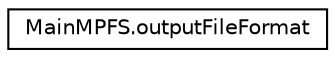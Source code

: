 digraph "Graphical Class Hierarchy"
{
  edge [fontname="Helvetica",fontsize="10",labelfontname="Helvetica",labelfontsize="10"];
  node [fontname="Helvetica",fontsize="10",shape=record];
  rankdir="LR";
  Node1 [label="MainMPFS.outputFileFormat",height=0.2,width=0.4,color="black", fillcolor="white", style="filled",URL="$enum_microchip_m_p_f_s_1_1_main_m_p_f_s_1_1output_file_format.html"];
}
